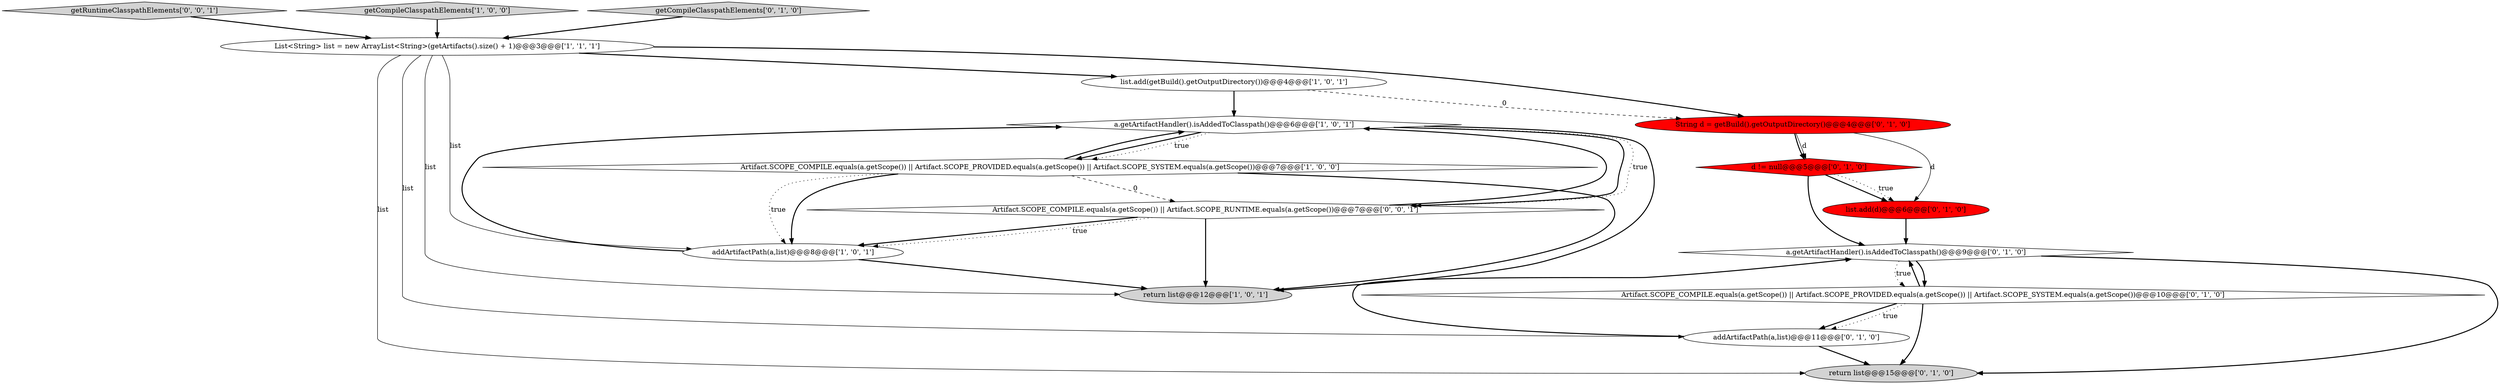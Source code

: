 digraph {
6 [style = filled, label = "list.add(getBuild().getOutputDirectory())@@@4@@@['1', '0', '1']", fillcolor = white, shape = ellipse image = "AAA0AAABBB1BBB"];
7 [style = filled, label = "d != null@@@5@@@['0', '1', '0']", fillcolor = red, shape = diamond image = "AAA1AAABBB2BBB"];
15 [style = filled, label = "getRuntimeClasspathElements['0', '0', '1']", fillcolor = lightgray, shape = diamond image = "AAA0AAABBB3BBB"];
1 [style = filled, label = "List<String> list = new ArrayList<String>(getArtifacts().size() + 1)@@@3@@@['1', '1', '1']", fillcolor = white, shape = ellipse image = "AAA0AAABBB1BBB"];
9 [style = filled, label = "addArtifactPath(a,list)@@@11@@@['0', '1', '0']", fillcolor = white, shape = ellipse image = "AAA0AAABBB2BBB"];
13 [style = filled, label = "Artifact.SCOPE_COMPILE.equals(a.getScope()) || Artifact.SCOPE_PROVIDED.equals(a.getScope()) || Artifact.SCOPE_SYSTEM.equals(a.getScope())@@@10@@@['0', '1', '0']", fillcolor = white, shape = diamond image = "AAA0AAABBB2BBB"];
14 [style = filled, label = "return list@@@15@@@['0', '1', '0']", fillcolor = lightgray, shape = ellipse image = "AAA0AAABBB2BBB"];
4 [style = filled, label = "getCompileClasspathElements['1', '0', '0']", fillcolor = lightgray, shape = diamond image = "AAA0AAABBB1BBB"];
8 [style = filled, label = "getCompileClasspathElements['0', '1', '0']", fillcolor = lightgray, shape = diamond image = "AAA0AAABBB2BBB"];
10 [style = filled, label = "String d = getBuild().getOutputDirectory()@@@4@@@['0', '1', '0']", fillcolor = red, shape = ellipse image = "AAA1AAABBB2BBB"];
2 [style = filled, label = "Artifact.SCOPE_COMPILE.equals(a.getScope()) || Artifact.SCOPE_PROVIDED.equals(a.getScope()) || Artifact.SCOPE_SYSTEM.equals(a.getScope())@@@7@@@['1', '0', '0']", fillcolor = white, shape = diamond image = "AAA0AAABBB1BBB"];
5 [style = filled, label = "a.getArtifactHandler().isAddedToClasspath()@@@6@@@['1', '0', '1']", fillcolor = white, shape = diamond image = "AAA0AAABBB1BBB"];
12 [style = filled, label = "a.getArtifactHandler().isAddedToClasspath()@@@9@@@['0', '1', '0']", fillcolor = white, shape = diamond image = "AAA0AAABBB2BBB"];
16 [style = filled, label = "Artifact.SCOPE_COMPILE.equals(a.getScope()) || Artifact.SCOPE_RUNTIME.equals(a.getScope())@@@7@@@['0', '0', '1']", fillcolor = white, shape = diamond image = "AAA0AAABBB3BBB"];
11 [style = filled, label = "list.add(d)@@@6@@@['0', '1', '0']", fillcolor = red, shape = ellipse image = "AAA1AAABBB2BBB"];
0 [style = filled, label = "return list@@@12@@@['1', '0', '1']", fillcolor = lightgray, shape = ellipse image = "AAA0AAABBB1BBB"];
3 [style = filled, label = "addArtifactPath(a,list)@@@8@@@['1', '0', '1']", fillcolor = white, shape = ellipse image = "AAA0AAABBB1BBB"];
2->3 [style = dotted, label="true"];
16->3 [style = bold, label=""];
16->0 [style = bold, label=""];
7->11 [style = bold, label=""];
7->12 [style = bold, label=""];
2->3 [style = bold, label=""];
1->9 [style = solid, label="list"];
11->12 [style = bold, label=""];
1->14 [style = solid, label="list"];
1->0 [style = solid, label="list"];
10->7 [style = bold, label=""];
16->3 [style = dotted, label="true"];
3->0 [style = bold, label=""];
6->10 [style = dashed, label="0"];
5->16 [style = bold, label=""];
8->1 [style = bold, label=""];
12->13 [style = bold, label=""];
6->5 [style = bold, label=""];
5->2 [style = bold, label=""];
3->5 [style = bold, label=""];
2->0 [style = bold, label=""];
1->6 [style = bold, label=""];
13->12 [style = bold, label=""];
12->13 [style = dotted, label="true"];
7->11 [style = dotted, label="true"];
5->0 [style = bold, label=""];
10->7 [style = solid, label="d"];
2->16 [style = dashed, label="0"];
12->14 [style = bold, label=""];
5->16 [style = dotted, label="true"];
9->14 [style = bold, label=""];
16->5 [style = bold, label=""];
4->1 [style = bold, label=""];
13->9 [style = bold, label=""];
9->12 [style = bold, label=""];
10->11 [style = solid, label="d"];
1->10 [style = bold, label=""];
13->14 [style = bold, label=""];
1->3 [style = solid, label="list"];
5->2 [style = dotted, label="true"];
2->5 [style = bold, label=""];
15->1 [style = bold, label=""];
13->9 [style = dotted, label="true"];
}
